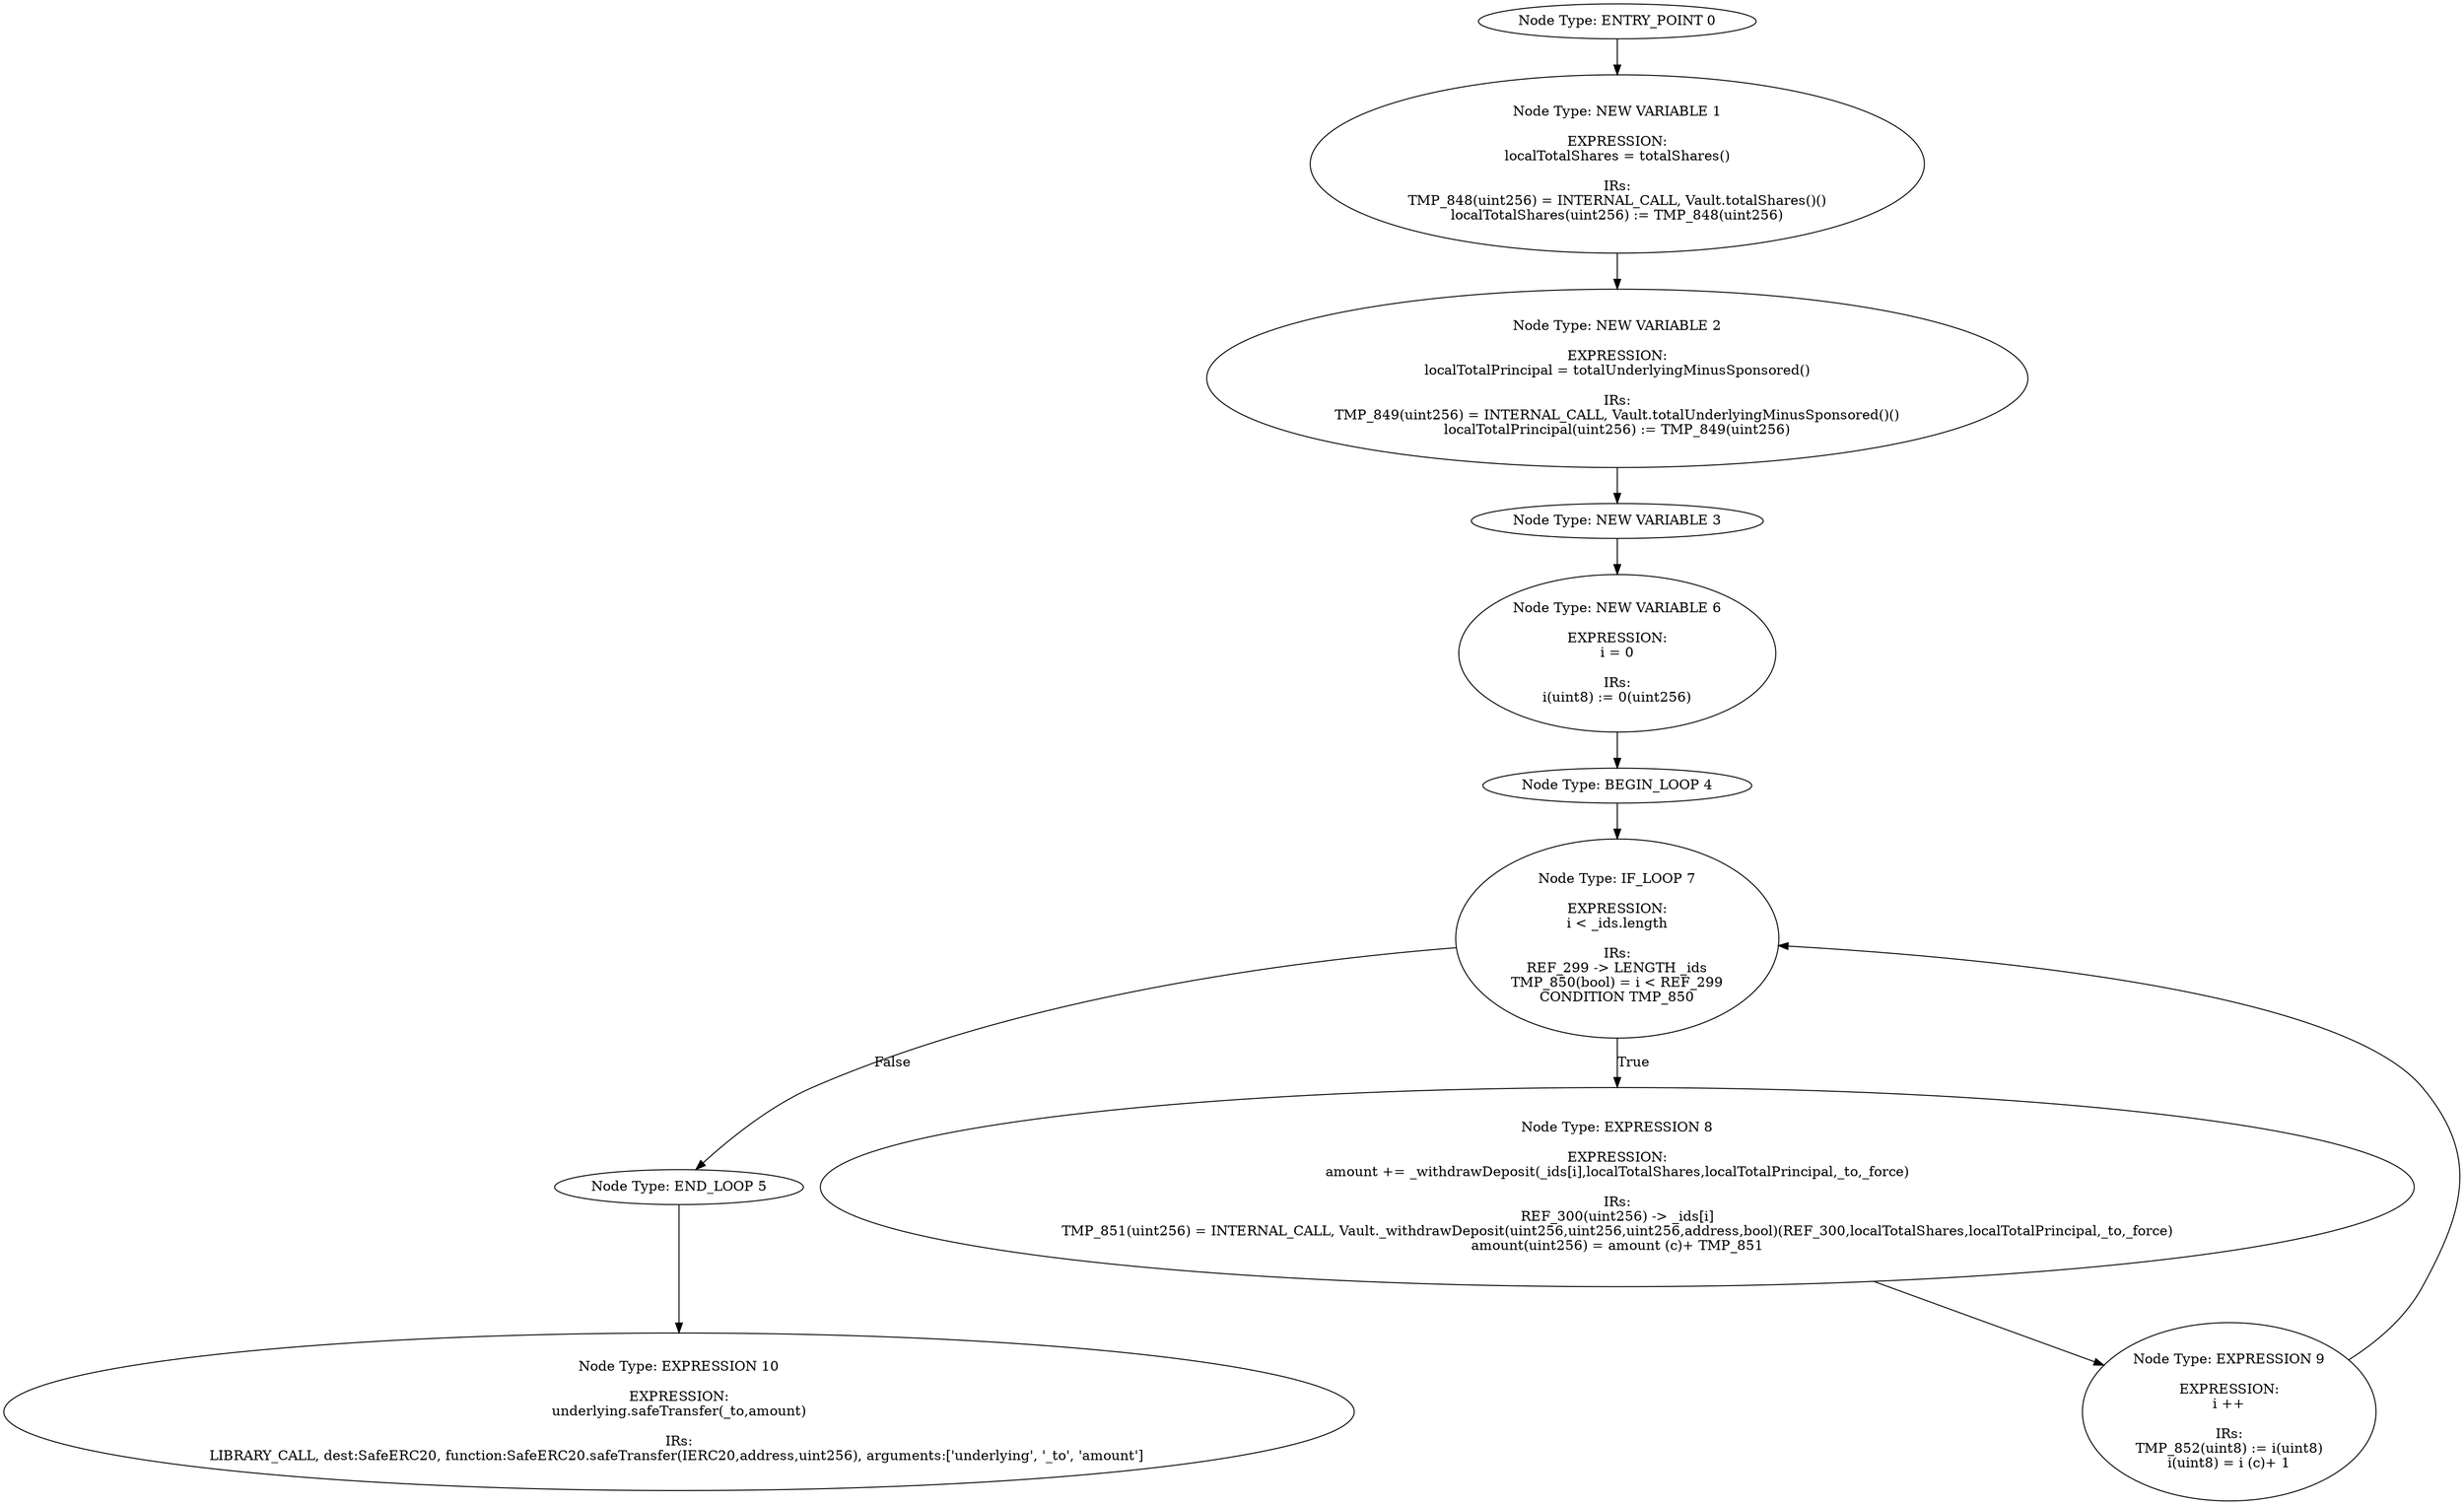 digraph{
0[label="Node Type: ENTRY_POINT 0
"];
0->1;
1[label="Node Type: NEW VARIABLE 1

EXPRESSION:
localTotalShares = totalShares()

IRs:
TMP_848(uint256) = INTERNAL_CALL, Vault.totalShares()()
localTotalShares(uint256) := TMP_848(uint256)"];
1->2;
2[label="Node Type: NEW VARIABLE 2

EXPRESSION:
localTotalPrincipal = totalUnderlyingMinusSponsored()

IRs:
TMP_849(uint256) = INTERNAL_CALL, Vault.totalUnderlyingMinusSponsored()()
localTotalPrincipal(uint256) := TMP_849(uint256)"];
2->3;
3[label="Node Type: NEW VARIABLE 3
"];
3->6;
4[label="Node Type: BEGIN_LOOP 4
"];
4->7;
5[label="Node Type: END_LOOP 5
"];
5->10;
6[label="Node Type: NEW VARIABLE 6

EXPRESSION:
i = 0

IRs:
i(uint8) := 0(uint256)"];
6->4;
7[label="Node Type: IF_LOOP 7

EXPRESSION:
i < _ids.length

IRs:
REF_299 -> LENGTH _ids
TMP_850(bool) = i < REF_299
CONDITION TMP_850"];
7->8[label="True"];
7->5[label="False"];
8[label="Node Type: EXPRESSION 8

EXPRESSION:
amount += _withdrawDeposit(_ids[i],localTotalShares,localTotalPrincipal,_to,_force)

IRs:
REF_300(uint256) -> _ids[i]
TMP_851(uint256) = INTERNAL_CALL, Vault._withdrawDeposit(uint256,uint256,uint256,address,bool)(REF_300,localTotalShares,localTotalPrincipal,_to,_force)
amount(uint256) = amount (c)+ TMP_851"];
8->9;
9[label="Node Type: EXPRESSION 9

EXPRESSION:
i ++

IRs:
TMP_852(uint8) := i(uint8)
i(uint8) = i (c)+ 1"];
9->7;
10[label="Node Type: EXPRESSION 10

EXPRESSION:
underlying.safeTransfer(_to,amount)

IRs:
LIBRARY_CALL, dest:SafeERC20, function:SafeERC20.safeTransfer(IERC20,address,uint256), arguments:['underlying', '_to', 'amount'] "];
}
